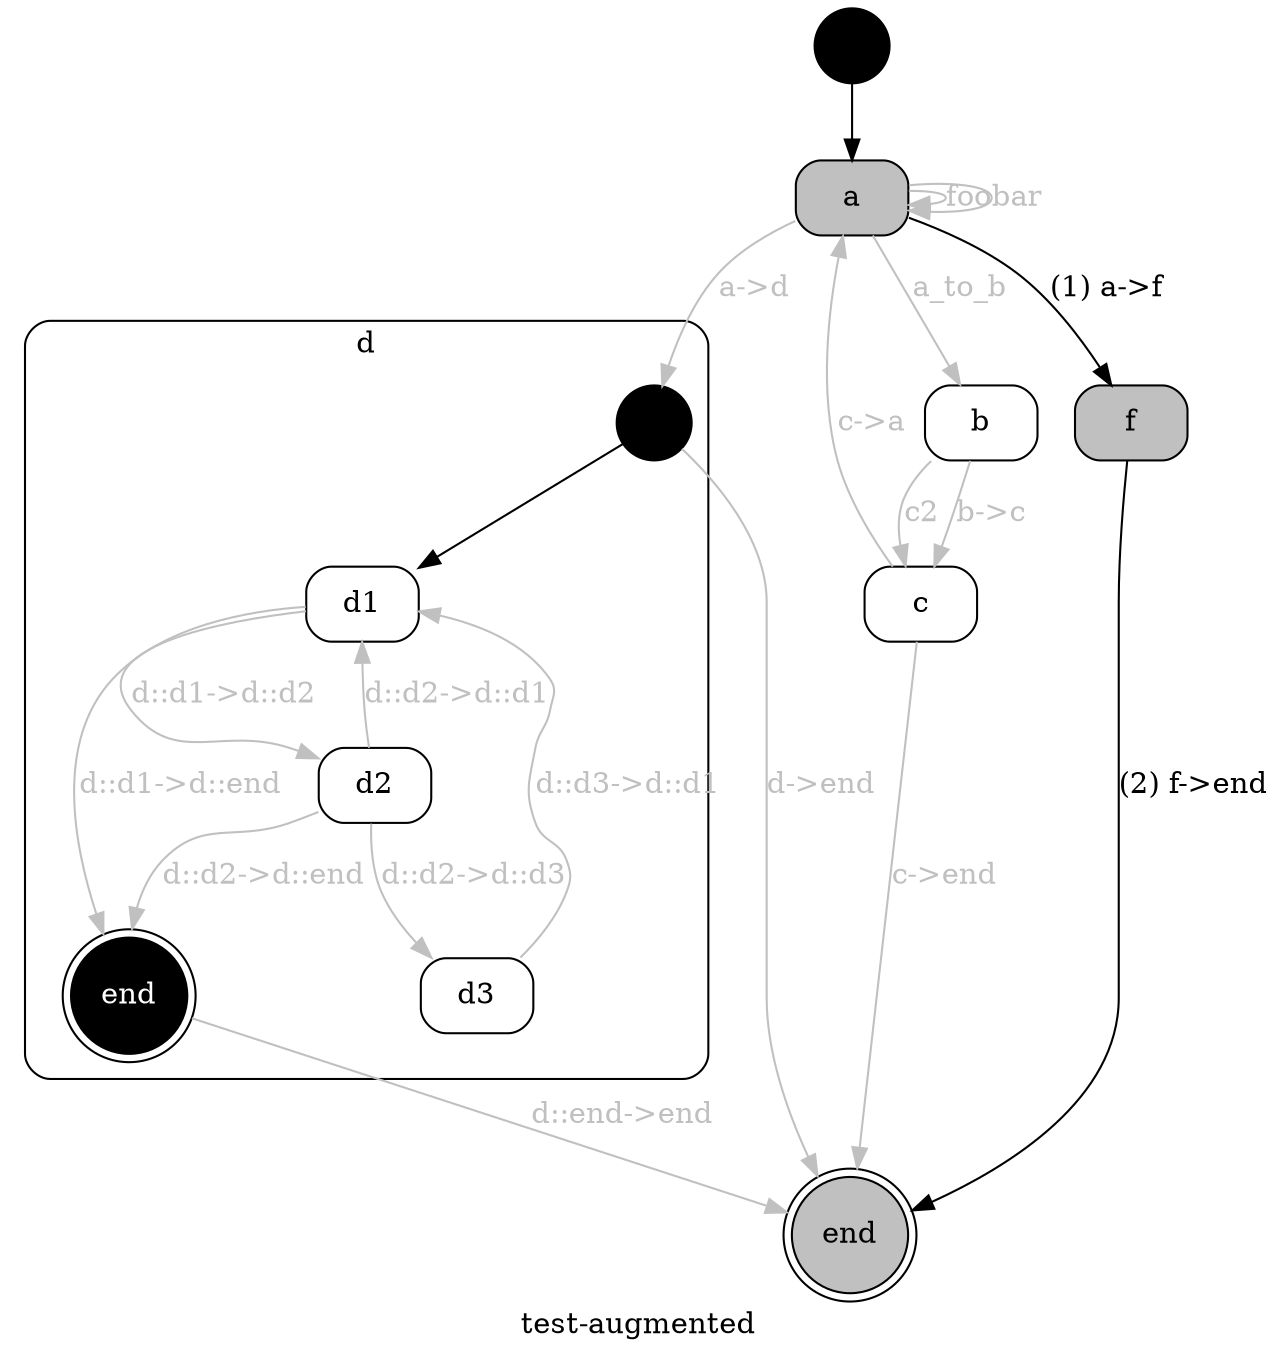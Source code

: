 
// {#<RedSteak::Statemachine test-augmented>
digraph x1 {
  label="test-augmented"; 
  node [ shape="circle", label="", style=filled, fillcolor=black ] x1_START; 

// #<RedSteak::State test-augmented a>
  node [ shape="box", label="a", style="filled,rounded", color=black, fillcolor=grey, fontcolor=black ] x2;

// #<RedSteak::State test-augmented b>
  node [ shape="box", label="b", style="filled,rounded", color=black, fillcolor=white, fontcolor=black ] x3;

// #<RedSteak::State test-augmented c>
  node [ shape="box", label="c", style="filled,rounded", color=black, fillcolor=white, fontcolor=black ] x4;

// #<RedSteak::State test-augmented d>

// {#<RedSteak::Statemachine test-augmented::d>
subgraph cluster_x5 {
  label="d"; 
  shape="box"; 
  style="filled,rounded"; 
  fillcolor=white; 
  fontcolor=black; 
  node [ shape="circle", label="", style=filled, fillcolor=black ] x5_START; 

// #<RedSteak::State test-augmented::d d::d1>
  node [ shape="box", label="d1", style="filled,rounded", color=black, fillcolor=white, fontcolor=black ] x6;

// #<RedSteak::State test-augmented::d d::d2>
  node [ shape="box", label="d2", style="filled,rounded", color=black, fillcolor=white, fontcolor=black ] x7;

// #<RedSteak::State test-augmented::d d::d3>
  node [ shape="box", label="d3", style="filled,rounded", color=black, fillcolor=white, fontcolor=black ] x8;

// #<RedSteak::State test-augmented::d d::end>
  node [ shape="doublecircle", label="end", style="filled,rounded", color=black, fillcolor=black, fontcolor=white ] x9;
}
// } #<RedSteak::Statemachine test-augmented::d>

// #<RedSteak::State test-augmented end>
  node [ shape="doublecircle", label="end", style="filled,rounded", color=black, fillcolor=grey, fontcolor=black ] x10;

// #<RedSteak::State test-augmented f>
  node [ shape="box", label="f", style="filled,rounded", color=black, fillcolor=grey, fontcolor=black ] x11;

// #<RedSteak::Transition test-augmented foo a -> a>
x2 -> x2 [ label="foo", color=gray, fontcolor=gray ];

// #<RedSteak::Transition test-augmented bar a -> a>
x2 -> x2 [ label="bar", color=gray, fontcolor=gray ];

// #<RedSteak::Transition test-augmented a_to_b a -> b>
x2 -> x3 [ label="a_to_b", color=gray, fontcolor=gray ];

// #<RedSteak::Transition test-augmented b->c b -> c>
x3 -> x4 [ label="b->c", color=gray, fontcolor=gray ];

// #<RedSteak::Transition test-augmented c2 b -> c>
x3 -> x4 [ label="c2", color=gray, fontcolor=gray ];

// #<RedSteak::Transition test-augmented c->a c -> a>
x4 -> x2 [ label="c->a", color=gray, fontcolor=gray ];

// #<RedSteak::Transition test-augmented c->end c -> end>
x4 -> x10 [ label="c->end", color=gray, fontcolor=gray ];

// #<RedSteak::Transition test-augmented a->d a -> d>
x2 -> x5_START [ label="a->d", color=gray, fontcolor=gray ];

// #<RedSteak::Transition test-augmented d->end d -> end>
x5_START -> x10 [ label="d->end", color=gray, fontcolor=gray ];

// #<RedSteak::Transition test-augmented a->f a -> f>
x2 -> x11 [ label="(1) a->f", color=black, fontcolor=black ];

// #<RedSteak::Transition test-augmented f->end f -> end>
x11 -> x10 [ label="(2) f->end", color=black, fontcolor=black ];
x1_START -> x2;

// #<RedSteak::Transition test-augmented::d d::d1->d::d2 d::d1 -> d::d2>
x6 -> x7 [ label="d::d1->d::d2", color=gray, fontcolor=gray ];

// #<RedSteak::Transition test-augmented::d d::d1->d::end d::d1 -> d::end>
x6 -> x9 [ label="d::d1->d::end", color=gray, fontcolor=gray ];

// #<RedSteak::Transition test-augmented::d d::d2->d::d1 d::d2 -> d::d1>
x7 -> x6 [ label="d::d2->d::d1", color=gray, fontcolor=gray ];

// #<RedSteak::Transition test-augmented::d d::d2->d::end d::d2 -> d::end>
x7 -> x9 [ label="d::d2->d::end", color=gray, fontcolor=gray ];

// #<RedSteak::Transition test-augmented::d d::d3->d::d1 d::d3 -> d::d1>
x8 -> x6 [ label="d::d3->d::d1", color=gray, fontcolor=gray ];

// #<RedSteak::Transition test-augmented::d d::d2->d::d3 d::d2 -> d::d3>
x7 -> x8 [ label="d::d2->d::d3", color=gray, fontcolor=gray ];

// #<RedSteak::Transition test-augmented::d d::end->end d::end -> end>
x9 -> x10 [ label="d::end->end", color=gray, fontcolor=gray ];
x5_START -> x6;
}
// } #<RedSteak::Statemachine test-augmented>
